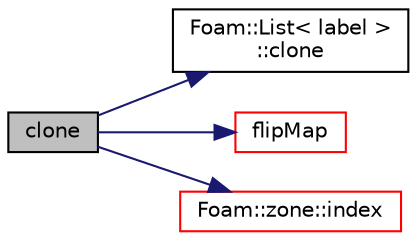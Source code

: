 digraph "clone"
{
  bgcolor="transparent";
  edge [fontname="Helvetica",fontsize="10",labelfontname="Helvetica",labelfontsize="10"];
  node [fontname="Helvetica",fontsize="10",shape=record];
  rankdir="LR";
  Node1 [label="clone",height=0.2,width=0.4,color="black", fillcolor="grey75", style="filled", fontcolor="black"];
  Node1 -> Node2 [color="midnightblue",fontsize="10",style="solid",fontname="Helvetica"];
  Node2 [label="Foam::List\< label \>\l::clone",height=0.2,width=0.4,color="black",URL="$a01392.html#a7fddf739ea19e1d4c767e6e03277cf6d",tooltip="Clone. "];
  Node1 -> Node3 [color="midnightblue",fontsize="10",style="solid",fontname="Helvetica"];
  Node3 [label="flipMap",height=0.2,width=0.4,color="red",URL="$a00744.html#ae010e9aa1fb7b930973122f73b998498",tooltip="Return face flip map. "];
  Node1 -> Node4 [color="midnightblue",fontsize="10",style="solid",fontname="Helvetica"];
  Node4 [label="Foam::zone::index",height=0.2,width=0.4,color="red",URL="$a03011.html#a7d1e8acadb27bd2b4e61457d47b71b6f",tooltip="Return the index of this zone in zone list. "];
}
